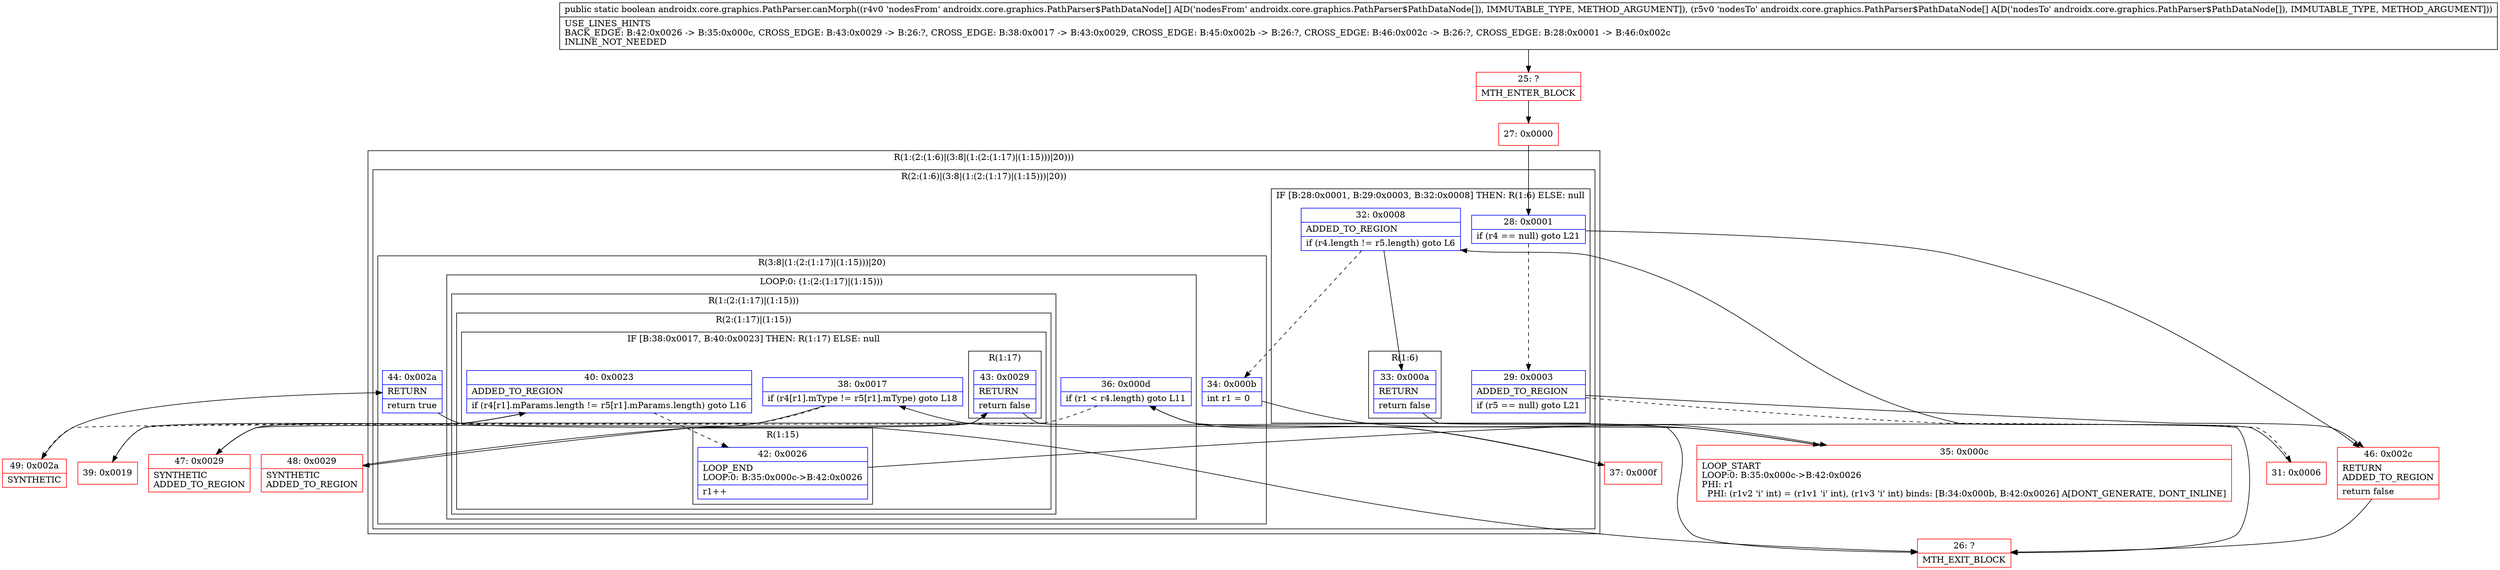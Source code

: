 digraph "CFG forandroidx.core.graphics.PathParser.canMorph([Landroidx\/core\/graphics\/PathParser$PathDataNode;[Landroidx\/core\/graphics\/PathParser$PathDataNode;)Z" {
subgraph cluster_Region_1557001352 {
label = "R(1:(2:(1:6)|(3:8|(1:(2:(1:17)|(1:15)))|20)))";
node [shape=record,color=blue];
subgraph cluster_Region_42654361 {
label = "R(2:(1:6)|(3:8|(1:(2:(1:17)|(1:15)))|20))";
node [shape=record,color=blue];
subgraph cluster_IfRegion_1707041315 {
label = "IF [B:28:0x0001, B:29:0x0003, B:32:0x0008] THEN: R(1:6) ELSE: null";
node [shape=record,color=blue];
Node_28 [shape=record,label="{28\:\ 0x0001|if (r4 == null) goto L21\l}"];
Node_29 [shape=record,label="{29\:\ 0x0003|ADDED_TO_REGION\l|if (r5 == null) goto L21\l}"];
Node_32 [shape=record,label="{32\:\ 0x0008|ADDED_TO_REGION\l|if (r4.length != r5.length) goto L6\l}"];
subgraph cluster_Region_703531099 {
label = "R(1:6)";
node [shape=record,color=blue];
Node_33 [shape=record,label="{33\:\ 0x000a|RETURN\l|return false\l}"];
}
}
subgraph cluster_Region_499331436 {
label = "R(3:8|(1:(2:(1:17)|(1:15)))|20)";
node [shape=record,color=blue];
Node_34 [shape=record,label="{34\:\ 0x000b|int r1 = 0\l}"];
subgraph cluster_LoopRegion_438705585 {
label = "LOOP:0: (1:(2:(1:17)|(1:15)))";
node [shape=record,color=blue];
Node_36 [shape=record,label="{36\:\ 0x000d|if (r1 \< r4.length) goto L11\l}"];
subgraph cluster_Region_439730266 {
label = "R(1:(2:(1:17)|(1:15)))";
node [shape=record,color=blue];
subgraph cluster_Region_1312788375 {
label = "R(2:(1:17)|(1:15))";
node [shape=record,color=blue];
subgraph cluster_IfRegion_823013283 {
label = "IF [B:38:0x0017, B:40:0x0023] THEN: R(1:17) ELSE: null";
node [shape=record,color=blue];
Node_38 [shape=record,label="{38\:\ 0x0017|if (r4[r1].mType != r5[r1].mType) goto L18\l}"];
Node_40 [shape=record,label="{40\:\ 0x0023|ADDED_TO_REGION\l|if (r4[r1].mParams.length != r5[r1].mParams.length) goto L16\l}"];
subgraph cluster_Region_1351569929 {
label = "R(1:17)";
node [shape=record,color=blue];
Node_43 [shape=record,label="{43\:\ 0x0029|RETURN\l|return false\l}"];
}
}
subgraph cluster_Region_1728785226 {
label = "R(1:15)";
node [shape=record,color=blue];
Node_42 [shape=record,label="{42\:\ 0x0026|LOOP_END\lLOOP:0: B:35:0x000c\-\>B:42:0x0026\l|r1++\l}"];
}
}
}
}
Node_44 [shape=record,label="{44\:\ 0x002a|RETURN\l|return true\l}"];
}
}
}
Node_25 [shape=record,color=red,label="{25\:\ ?|MTH_ENTER_BLOCK\l}"];
Node_27 [shape=record,color=red,label="{27\:\ 0x0000}"];
Node_31 [shape=record,color=red,label="{31\:\ 0x0006}"];
Node_26 [shape=record,color=red,label="{26\:\ ?|MTH_EXIT_BLOCK\l}"];
Node_35 [shape=record,color=red,label="{35\:\ 0x000c|LOOP_START\lLOOP:0: B:35:0x000c\-\>B:42:0x0026\lPHI: r1 \l  PHI: (r1v2 'i' int) = (r1v1 'i' int), (r1v3 'i' int) binds: [B:34:0x000b, B:42:0x0026] A[DONT_GENERATE, DONT_INLINE]\l}"];
Node_37 [shape=record,color=red,label="{37\:\ 0x000f}"];
Node_39 [shape=record,color=red,label="{39\:\ 0x0019}"];
Node_47 [shape=record,color=red,label="{47\:\ 0x0029|SYNTHETIC\lADDED_TO_REGION\l}"];
Node_48 [shape=record,color=red,label="{48\:\ 0x0029|SYNTHETIC\lADDED_TO_REGION\l}"];
Node_49 [shape=record,color=red,label="{49\:\ 0x002a|SYNTHETIC\l}"];
Node_46 [shape=record,color=red,label="{46\:\ 0x002c|RETURN\lADDED_TO_REGION\l|return false\l}"];
MethodNode[shape=record,label="{public static boolean androidx.core.graphics.PathParser.canMorph((r4v0 'nodesFrom' androidx.core.graphics.PathParser$PathDataNode[] A[D('nodesFrom' androidx.core.graphics.PathParser$PathDataNode[]), IMMUTABLE_TYPE, METHOD_ARGUMENT]), (r5v0 'nodesTo' androidx.core.graphics.PathParser$PathDataNode[] A[D('nodesTo' androidx.core.graphics.PathParser$PathDataNode[]), IMMUTABLE_TYPE, METHOD_ARGUMENT]))  | USE_LINES_HINTS\lBACK_EDGE: B:42:0x0026 \-\> B:35:0x000c, CROSS_EDGE: B:43:0x0029 \-\> B:26:?, CROSS_EDGE: B:38:0x0017 \-\> B:43:0x0029, CROSS_EDGE: B:45:0x002b \-\> B:26:?, CROSS_EDGE: B:46:0x002c \-\> B:26:?, CROSS_EDGE: B:28:0x0001 \-\> B:46:0x002c\lINLINE_NOT_NEEDED\l}"];
MethodNode -> Node_25;Node_28 -> Node_29[style=dashed];
Node_28 -> Node_46;
Node_29 -> Node_31[style=dashed];
Node_29 -> Node_46;
Node_32 -> Node_33;
Node_32 -> Node_34[style=dashed];
Node_33 -> Node_26;
Node_34 -> Node_35;
Node_36 -> Node_37;
Node_36 -> Node_49[style=dashed];
Node_38 -> Node_39[style=dashed];
Node_38 -> Node_48;
Node_40 -> Node_42[style=dashed];
Node_40 -> Node_47;
Node_43 -> Node_26;
Node_42 -> Node_35;
Node_44 -> Node_26;
Node_25 -> Node_27;
Node_27 -> Node_28;
Node_31 -> Node_32;
Node_35 -> Node_36;
Node_37 -> Node_38;
Node_39 -> Node_40;
Node_47 -> Node_43;
Node_48 -> Node_43;
Node_49 -> Node_44;
Node_46 -> Node_26;
}

